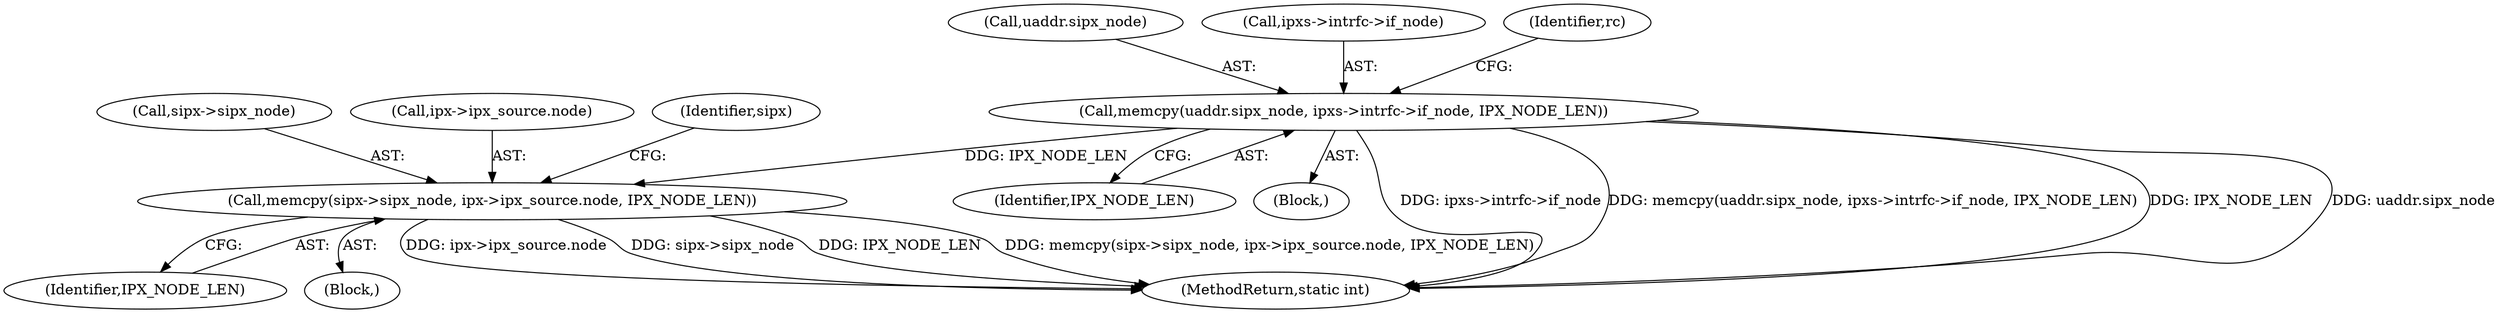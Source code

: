 digraph "0_linux_f3d3342602f8bcbf37d7c46641cb9bca7618eb1c_15@API" {
"1000164" [label="(Call,memcpy(uaddr.sipx_node, ipxs->intrfc->if_node, IPX_NODE_LEN))"];
"1000281" [label="(Call,memcpy(sipx->sipx_node, ipx->ipx_source.node, IPX_NODE_LEN))"];
"1000290" [label="(Identifier,IPX_NODE_LEN)"];
"1000266" [label="(Block,)"];
"1000282" [label="(Call,sipx->sipx_node)"];
"1000285" [label="(Call,ipx->ipx_source.node)"];
"1000164" [label="(Call,memcpy(uaddr.sipx_node, ipxs->intrfc->if_node, IPX_NODE_LEN))"];
"1000165" [label="(Call,uaddr.sipx_node)"];
"1000168" [label="(Call,ipxs->intrfc->if_node)"];
"1000175" [label="(Identifier,rc)"];
"1000281" [label="(Call,memcpy(sipx->sipx_node, ipx->ipx_source.node, IPX_NODE_LEN))"];
"1000173" [label="(Identifier,IPX_NODE_LEN)"];
"1000142" [label="(Block,)"];
"1000293" [label="(Identifier,sipx)"];
"1000330" [label="(MethodReturn,static int)"];
"1000164" -> "1000142"  [label="AST: "];
"1000164" -> "1000173"  [label="CFG: "];
"1000165" -> "1000164"  [label="AST: "];
"1000168" -> "1000164"  [label="AST: "];
"1000173" -> "1000164"  [label="AST: "];
"1000175" -> "1000164"  [label="CFG: "];
"1000164" -> "1000330"  [label="DDG: ipxs->intrfc->if_node"];
"1000164" -> "1000330"  [label="DDG: memcpy(uaddr.sipx_node, ipxs->intrfc->if_node, IPX_NODE_LEN)"];
"1000164" -> "1000330"  [label="DDG: IPX_NODE_LEN"];
"1000164" -> "1000330"  [label="DDG: uaddr.sipx_node"];
"1000164" -> "1000281"  [label="DDG: IPX_NODE_LEN"];
"1000281" -> "1000266"  [label="AST: "];
"1000281" -> "1000290"  [label="CFG: "];
"1000282" -> "1000281"  [label="AST: "];
"1000285" -> "1000281"  [label="AST: "];
"1000290" -> "1000281"  [label="AST: "];
"1000293" -> "1000281"  [label="CFG: "];
"1000281" -> "1000330"  [label="DDG: ipx->ipx_source.node"];
"1000281" -> "1000330"  [label="DDG: sipx->sipx_node"];
"1000281" -> "1000330"  [label="DDG: IPX_NODE_LEN"];
"1000281" -> "1000330"  [label="DDG: memcpy(sipx->sipx_node, ipx->ipx_source.node, IPX_NODE_LEN)"];
}
